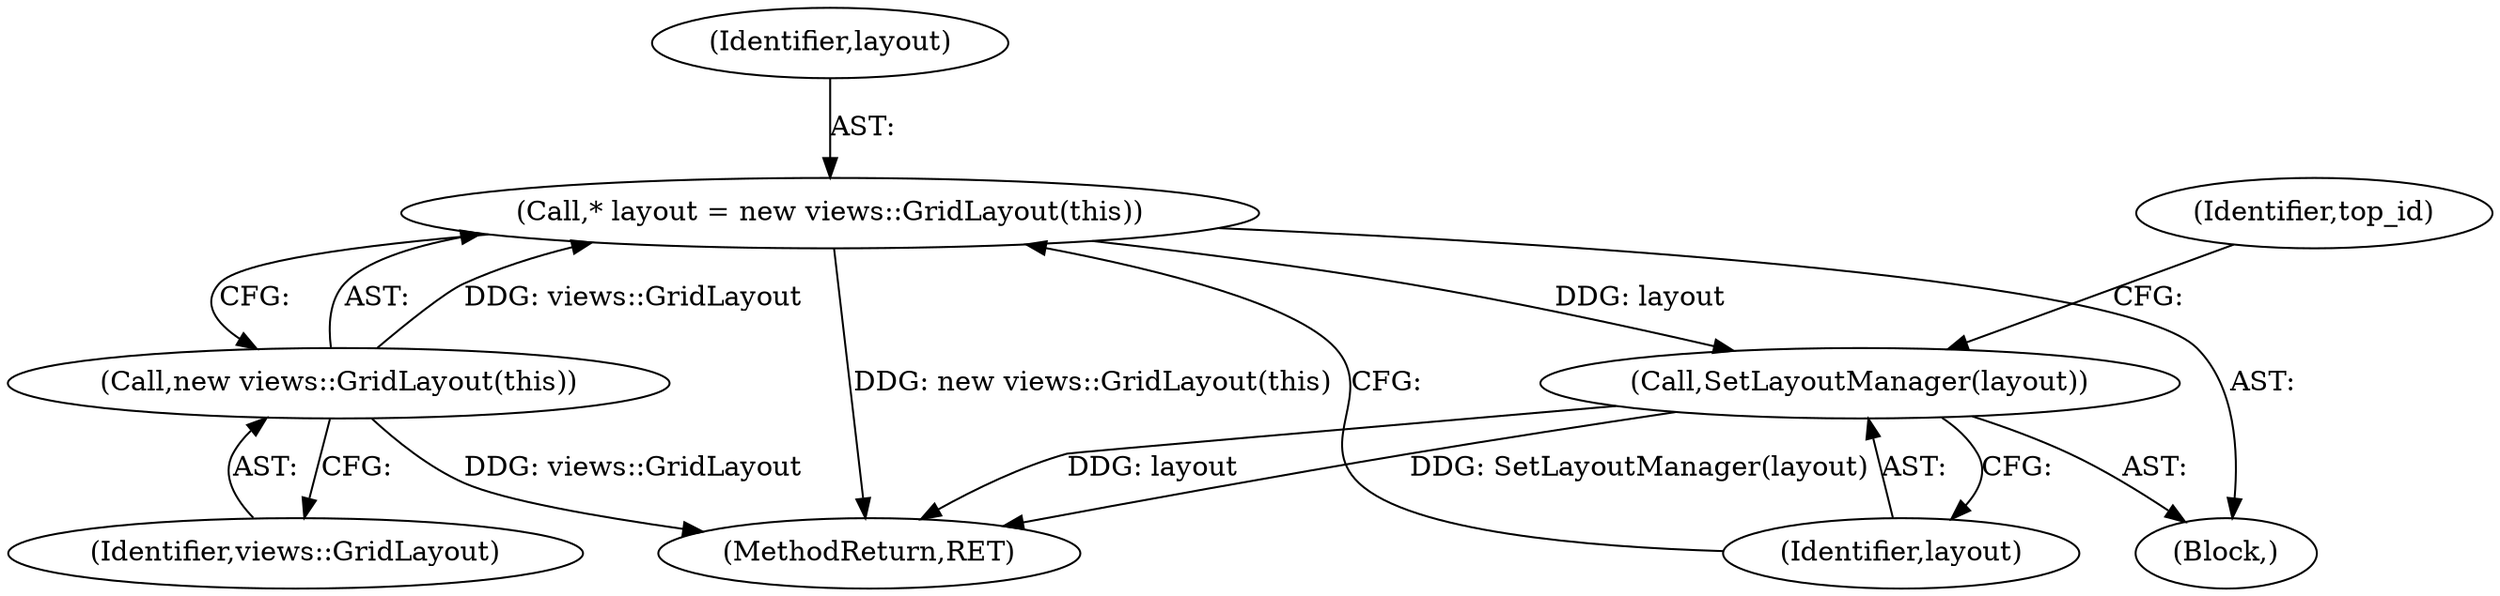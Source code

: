 digraph "0_Chrome_3da579b85a36e95c03d06b7c4ce9d618af4107bf@pointer" {
"1000151" [label="(Call,* layout = new views::GridLayout(this))"];
"1000153" [label="(Call,new views::GridLayout(this))"];
"1000155" [label="(Call,SetLayoutManager(layout))"];
"1000159" [label="(Identifier,top_id)"];
"1000156" [label="(Identifier,layout)"];
"1000152" [label="(Identifier,layout)"];
"1000106" [label="(Block,)"];
"1000155" [label="(Call,SetLayoutManager(layout))"];
"1000154" [label="(Identifier,views::GridLayout)"];
"1000153" [label="(Call,new views::GridLayout(this))"];
"1000151" [label="(Call,* layout = new views::GridLayout(this))"];
"1000258" [label="(MethodReturn,RET)"];
"1000151" -> "1000106"  [label="AST: "];
"1000151" -> "1000153"  [label="CFG: "];
"1000152" -> "1000151"  [label="AST: "];
"1000153" -> "1000151"  [label="AST: "];
"1000156" -> "1000151"  [label="CFG: "];
"1000151" -> "1000258"  [label="DDG: new views::GridLayout(this)"];
"1000153" -> "1000151"  [label="DDG: views::GridLayout"];
"1000151" -> "1000155"  [label="DDG: layout"];
"1000153" -> "1000154"  [label="CFG: "];
"1000154" -> "1000153"  [label="AST: "];
"1000153" -> "1000258"  [label="DDG: views::GridLayout"];
"1000155" -> "1000106"  [label="AST: "];
"1000155" -> "1000156"  [label="CFG: "];
"1000156" -> "1000155"  [label="AST: "];
"1000159" -> "1000155"  [label="CFG: "];
"1000155" -> "1000258"  [label="DDG: SetLayoutManager(layout)"];
"1000155" -> "1000258"  [label="DDG: layout"];
}
